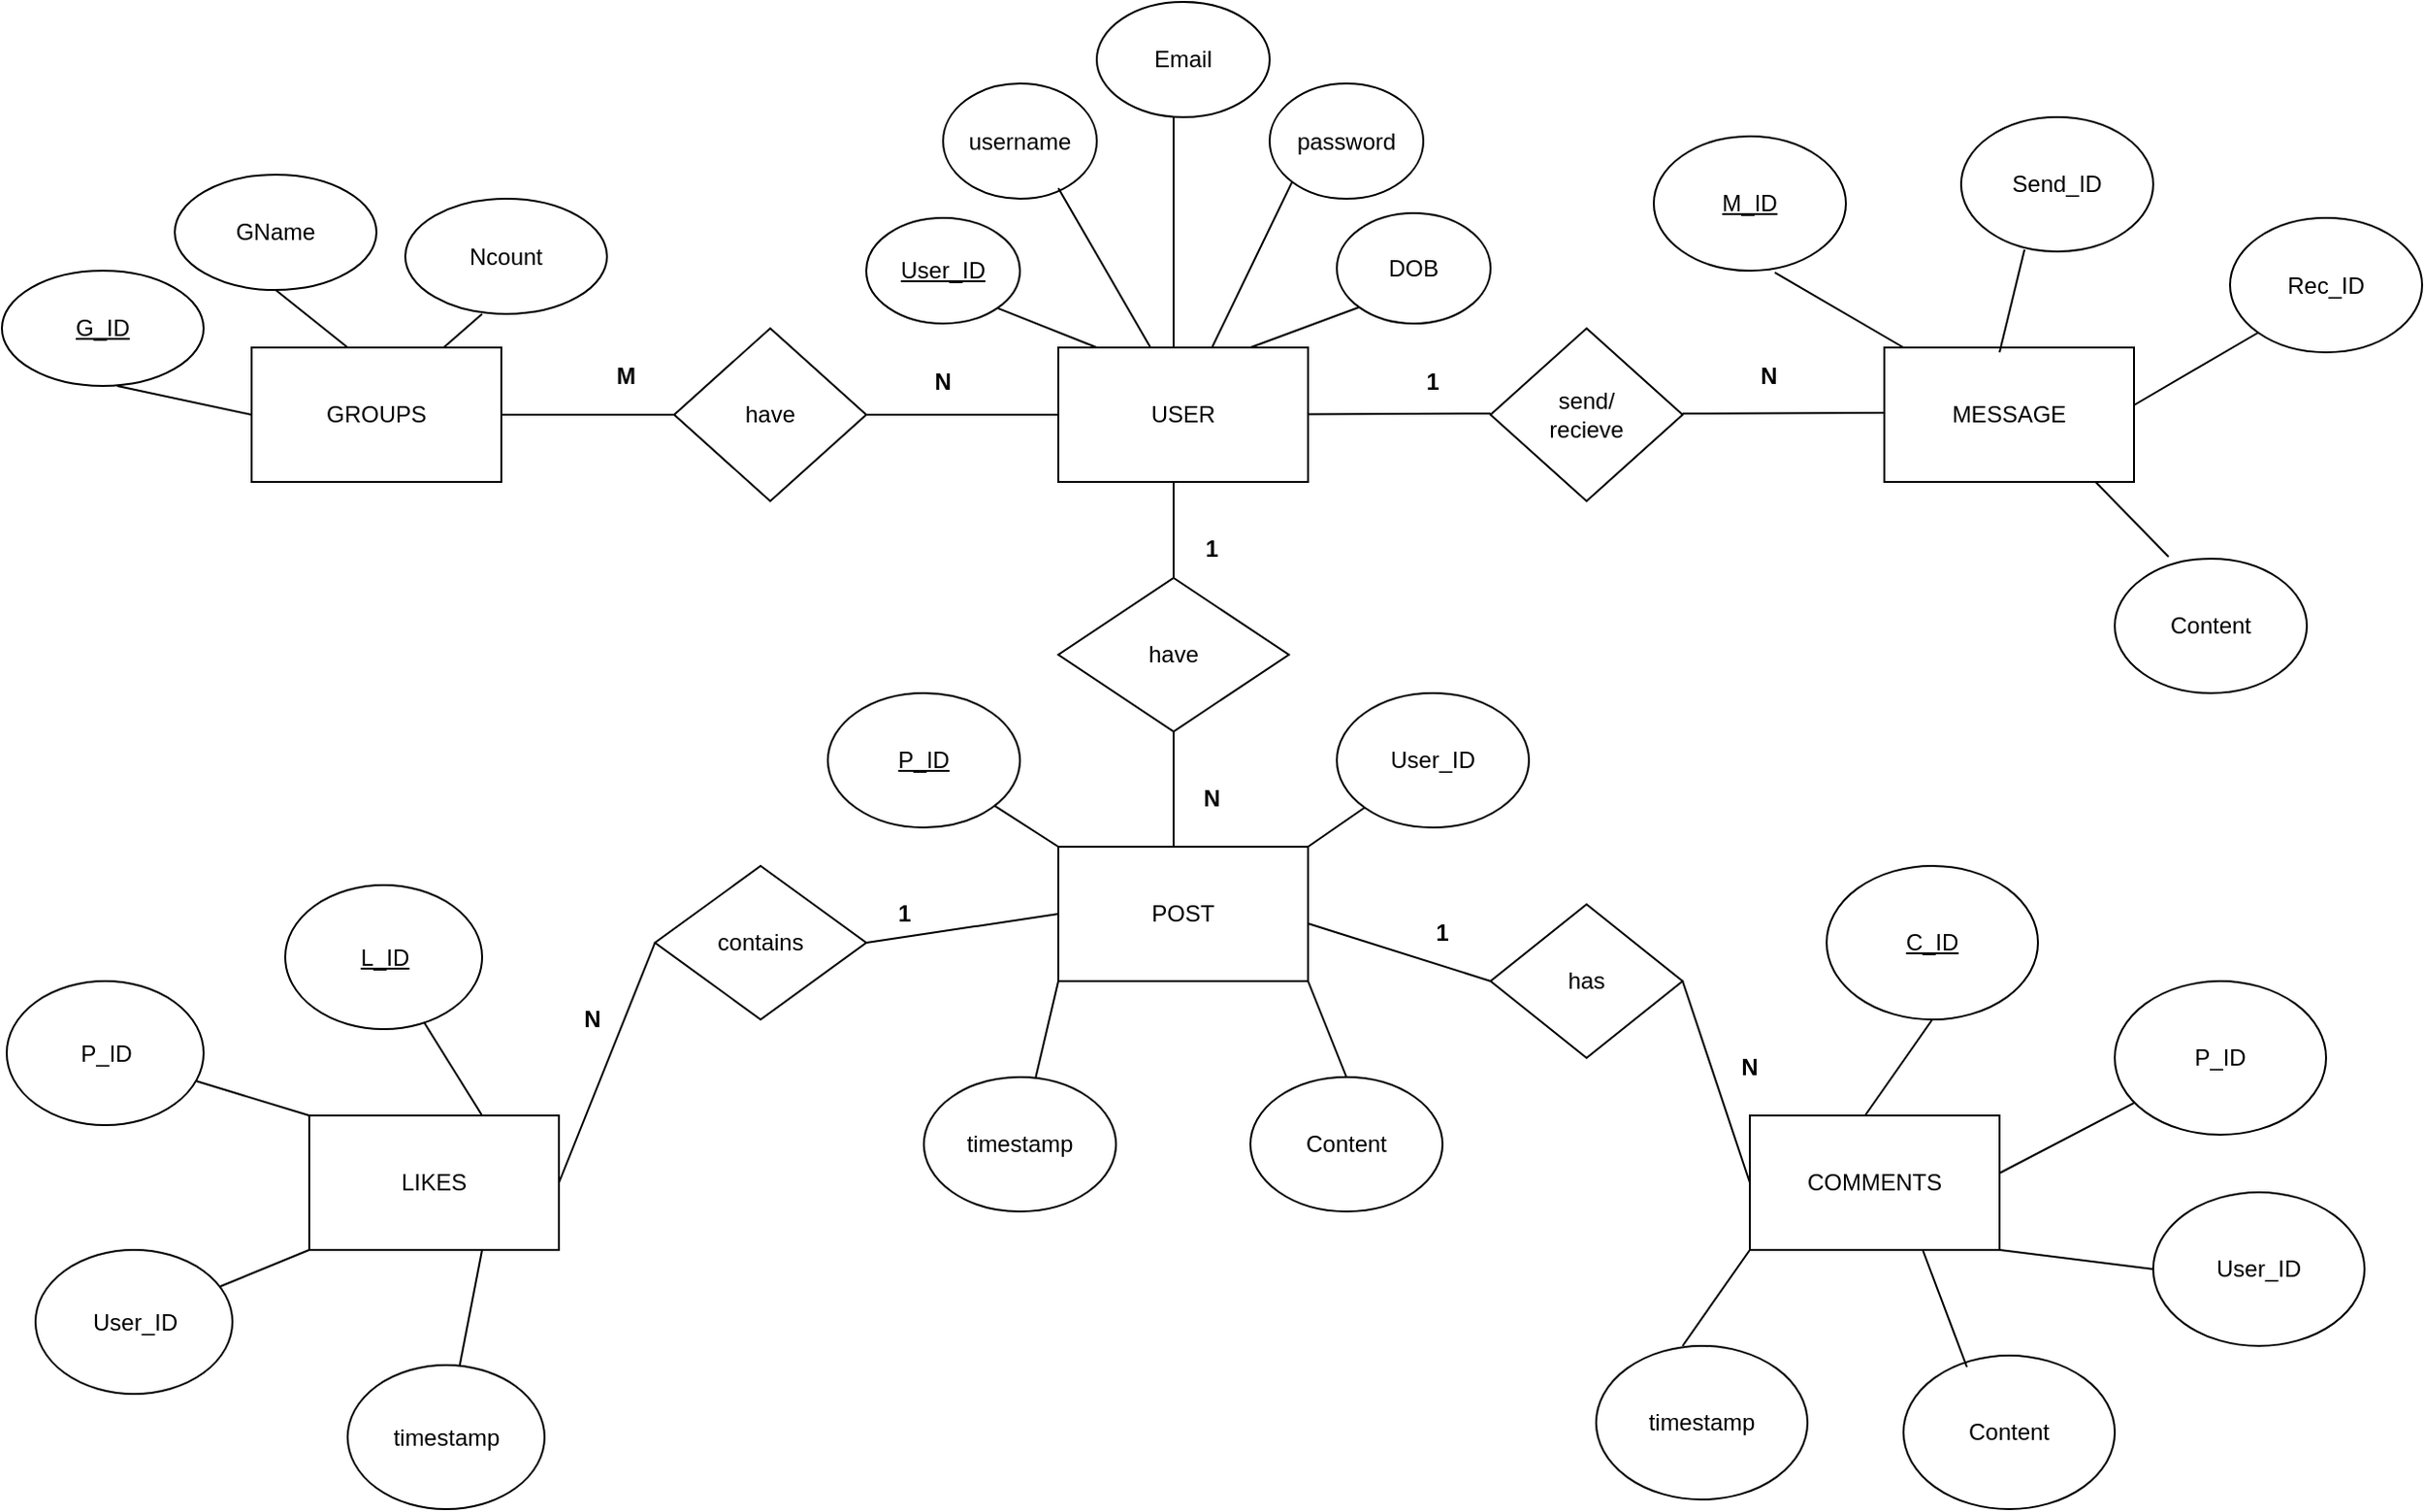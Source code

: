 <mxfile version="24.5.5" type="device">
  <diagram id="R2lEEEUBdFMjLlhIrx00" name="Page-1">
    <mxGraphModel dx="2465" dy="1903" grid="1" gridSize="10" guides="1" tooltips="1" connect="1" arrows="1" fold="1" page="1" pageScale="1" pageWidth="850" pageHeight="1100" math="0" shadow="0" extFonts="Permanent Marker^https://fonts.googleapis.com/css?family=Permanent+Marker">
      <root>
        <mxCell id="0" />
        <mxCell id="1" parent="0" />
        <mxCell id="UR1eGAxbOfSySMrvAykR-1" value="GROUPS" style="rounded=0;whiteSpace=wrap;html=1;" vertex="1" parent="1">
          <mxGeometry x="-320" y="100" width="130" height="70" as="geometry" />
        </mxCell>
        <mxCell id="UR1eGAxbOfSySMrvAykR-5" value="MESSAGE" style="rounded=0;whiteSpace=wrap;html=1;" vertex="1" parent="1">
          <mxGeometry x="530" y="100" width="130" height="70" as="geometry" />
        </mxCell>
        <mxCell id="UR1eGAxbOfSySMrvAykR-7" value="" style="rounded=0;whiteSpace=wrap;html=1;" vertex="1" parent="1">
          <mxGeometry x="100" y="360" width="130" height="70" as="geometry" />
        </mxCell>
        <mxCell id="UR1eGAxbOfSySMrvAykR-10" value="LIKES" style="rounded=0;whiteSpace=wrap;html=1;" vertex="1" parent="1">
          <mxGeometry x="-290" y="500" width="130" height="70" as="geometry" />
        </mxCell>
        <mxCell id="UR1eGAxbOfSySMrvAykR-12" value="COMMENTS" style="rounded=0;whiteSpace=wrap;html=1;" vertex="1" parent="1">
          <mxGeometry x="460" y="500" width="130" height="70" as="geometry" />
        </mxCell>
        <mxCell id="UR1eGAxbOfSySMrvAykR-14" value="POST" style="text;html=1;align=center;verticalAlign=middle;whiteSpace=wrap;rounded=0;" vertex="1" parent="1">
          <mxGeometry x="110" y="370" width="110" height="50" as="geometry" />
        </mxCell>
        <mxCell id="UR1eGAxbOfSySMrvAykR-15" value="have" style="rhombus;whiteSpace=wrap;html=1;" vertex="1" parent="1">
          <mxGeometry x="-100" y="90" width="100" height="90" as="geometry" />
        </mxCell>
        <mxCell id="UR1eGAxbOfSySMrvAykR-18" value="send/&lt;div&gt;recieve&lt;/div&gt;" style="rhombus;whiteSpace=wrap;html=1;" vertex="1" parent="1">
          <mxGeometry x="325" y="90" width="100" height="90" as="geometry" />
        </mxCell>
        <mxCell id="UR1eGAxbOfSySMrvAykR-22" value="have" style="rhombus;whiteSpace=wrap;html=1;" vertex="1" parent="1">
          <mxGeometry x="100" y="220" width="120" height="80" as="geometry" />
        </mxCell>
        <mxCell id="UR1eGAxbOfSySMrvAykR-25" value="contains" style="rhombus;whiteSpace=wrap;html=1;" vertex="1" parent="1">
          <mxGeometry x="-110" y="370" width="110" height="80" as="geometry" />
        </mxCell>
        <mxCell id="UR1eGAxbOfSySMrvAykR-26" value="has" style="rhombus;whiteSpace=wrap;html=1;" vertex="1" parent="1">
          <mxGeometry x="325" y="390" width="100" height="80" as="geometry" />
        </mxCell>
        <mxCell id="UR1eGAxbOfSySMrvAykR-32" value="" style="endArrow=none;html=1;rounded=0;exitX=1;exitY=0.5;exitDx=0;exitDy=0;" edge="1" parent="1" source="UR1eGAxbOfSySMrvAykR-2">
          <mxGeometry width="50" height="50" relative="1" as="geometry">
            <mxPoint x="272.99" y="160" as="sourcePoint" />
            <mxPoint x="190" y="135" as="targetPoint" />
          </mxGeometry>
        </mxCell>
        <mxCell id="UR1eGAxbOfSySMrvAykR-33" value="" style="endArrow=none;html=1;rounded=0;entryX=0;entryY=0.5;entryDx=0;entryDy=0;exitX=1;exitY=0.5;exitDx=0;exitDy=0;" edge="1" parent="1" source="UR1eGAxbOfSySMrvAykR-1" target="UR1eGAxbOfSySMrvAykR-15">
          <mxGeometry width="50" height="50" relative="1" as="geometry">
            <mxPoint x="150" y="240" as="sourcePoint" />
            <mxPoint x="200" y="190" as="targetPoint" />
          </mxGeometry>
        </mxCell>
        <mxCell id="UR1eGAxbOfSySMrvAykR-34" value="" style="endArrow=none;html=1;rounded=0;exitX=1;exitY=0.5;exitDx=0;exitDy=0;" edge="1" parent="1" source="UR1eGAxbOfSySMrvAykR-15" target="UR1eGAxbOfSySMrvAykR-2">
          <mxGeometry width="50" height="50" relative="1" as="geometry">
            <mxPoint y="135" as="sourcePoint" />
            <mxPoint x="190" y="135" as="targetPoint" />
          </mxGeometry>
        </mxCell>
        <mxCell id="UR1eGAxbOfSySMrvAykR-2" value="USER" style="rounded=0;whiteSpace=wrap;html=1;" vertex="1" parent="1">
          <mxGeometry x="100" y="100" width="130" height="70" as="geometry" />
        </mxCell>
        <mxCell id="UR1eGAxbOfSySMrvAykR-35" value="" style="endArrow=none;html=1;rounded=0;" edge="1" parent="1" source="UR1eGAxbOfSySMrvAykR-2">
          <mxGeometry width="50" height="50" relative="1" as="geometry">
            <mxPoint x="235" y="134.37" as="sourcePoint" />
            <mxPoint x="325" y="134.37" as="targetPoint" />
          </mxGeometry>
        </mxCell>
        <mxCell id="UR1eGAxbOfSySMrvAykR-37" value="" style="endArrow=none;html=1;rounded=0;" edge="1" parent="1">
          <mxGeometry width="50" height="50" relative="1" as="geometry">
            <mxPoint x="425" y="134.37" as="sourcePoint" />
            <mxPoint x="530" y="134" as="targetPoint" />
          </mxGeometry>
        </mxCell>
        <mxCell id="UR1eGAxbOfSySMrvAykR-43" value="" style="endArrow=none;html=1;rounded=0;" edge="1" parent="1">
          <mxGeometry width="50" height="50" relative="1" as="geometry">
            <mxPoint x="160" y="220" as="sourcePoint" />
            <mxPoint x="160" y="170" as="targetPoint" />
          </mxGeometry>
        </mxCell>
        <mxCell id="UR1eGAxbOfSySMrvAykR-45" value="" style="endArrow=none;html=1;rounded=0;exitX=0.5;exitY=1;exitDx=0;exitDy=0;" edge="1" parent="1" source="UR1eGAxbOfSySMrvAykR-22">
          <mxGeometry width="50" height="50" relative="1" as="geometry">
            <mxPoint x="190" y="360" as="sourcePoint" />
            <mxPoint x="160" y="360" as="targetPoint" />
          </mxGeometry>
        </mxCell>
        <mxCell id="UR1eGAxbOfSySMrvAykR-48" value="" style="endArrow=none;html=1;rounded=0;entryX=0;entryY=0.5;entryDx=0;entryDy=0;" edge="1" parent="1" target="UR1eGAxbOfSySMrvAykR-7">
          <mxGeometry width="50" height="50" relative="1" as="geometry">
            <mxPoint y="410" as="sourcePoint" />
            <mxPoint x="50" y="360" as="targetPoint" />
          </mxGeometry>
        </mxCell>
        <mxCell id="UR1eGAxbOfSySMrvAykR-49" value="" style="endArrow=none;html=1;rounded=0;entryX=0;entryY=0.5;entryDx=0;entryDy=0;exitX=1;exitY=0.5;exitDx=0;exitDy=0;" edge="1" parent="1" source="UR1eGAxbOfSySMrvAykR-10" target="UR1eGAxbOfSySMrvAykR-25">
          <mxGeometry width="50" height="50" relative="1" as="geometry">
            <mxPoint x="-190" y="530" as="sourcePoint" />
            <mxPoint x="-140" y="480" as="targetPoint" />
          </mxGeometry>
        </mxCell>
        <mxCell id="UR1eGAxbOfSySMrvAykR-50" value="" style="endArrow=none;html=1;rounded=0;entryX=0;entryY=0.5;entryDx=0;entryDy=0;" edge="1" parent="1" target="UR1eGAxbOfSySMrvAykR-26">
          <mxGeometry width="50" height="50" relative="1" as="geometry">
            <mxPoint x="230" y="400" as="sourcePoint" />
            <mxPoint x="280" y="350" as="targetPoint" />
          </mxGeometry>
        </mxCell>
        <mxCell id="UR1eGAxbOfSySMrvAykR-51" value="" style="endArrow=none;html=1;rounded=0;entryX=0;entryY=0.5;entryDx=0;entryDy=0;" edge="1" parent="1" target="UR1eGAxbOfSySMrvAykR-12">
          <mxGeometry width="50" height="50" relative="1" as="geometry">
            <mxPoint x="425" y="430" as="sourcePoint" />
            <mxPoint x="475" y="380" as="targetPoint" />
          </mxGeometry>
        </mxCell>
        <mxCell id="UR1eGAxbOfSySMrvAykR-52" value="&lt;u&gt;G_ID&lt;/u&gt;" style="ellipse;whiteSpace=wrap;html=1;" vertex="1" parent="1">
          <mxGeometry x="-450" y="60" width="105" height="60" as="geometry" />
        </mxCell>
        <mxCell id="UR1eGAxbOfSySMrvAykR-53" value="GName" style="ellipse;whiteSpace=wrap;html=1;" vertex="1" parent="1">
          <mxGeometry x="-360" y="10" width="105" height="60" as="geometry" />
        </mxCell>
        <mxCell id="UR1eGAxbOfSySMrvAykR-55" value="Ncount" style="ellipse;whiteSpace=wrap;html=1;" vertex="1" parent="1">
          <mxGeometry x="-240" y="22.5" width="105" height="60" as="geometry" />
        </mxCell>
        <mxCell id="UR1eGAxbOfSySMrvAykR-57" value="" style="endArrow=none;html=1;rounded=0;exitX=0;exitY=0.5;exitDx=0;exitDy=0;" edge="1" parent="1" source="UR1eGAxbOfSySMrvAykR-1">
          <mxGeometry width="50" height="50" relative="1" as="geometry">
            <mxPoint x="-320" y="160" as="sourcePoint" />
            <mxPoint x="-390" y="120" as="targetPoint" />
          </mxGeometry>
        </mxCell>
        <mxCell id="UR1eGAxbOfSySMrvAykR-58" value="" style="endArrow=none;html=1;rounded=0;entryX=0.5;entryY=1;entryDx=0;entryDy=0;" edge="1" parent="1" target="UR1eGAxbOfSySMrvAykR-53">
          <mxGeometry width="50" height="50" relative="1" as="geometry">
            <mxPoint x="-270" y="100" as="sourcePoint" />
            <mxPoint x="-220" y="50" as="targetPoint" />
          </mxGeometry>
        </mxCell>
        <mxCell id="UR1eGAxbOfSySMrvAykR-59" value="" style="endArrow=none;html=1;rounded=0;entryX=0.381;entryY=1;entryDx=0;entryDy=0;entryPerimeter=0;" edge="1" parent="1" target="UR1eGAxbOfSySMrvAykR-55">
          <mxGeometry width="50" height="50" relative="1" as="geometry">
            <mxPoint x="-220" y="100" as="sourcePoint" />
            <mxPoint x="-160" y="80" as="targetPoint" />
          </mxGeometry>
        </mxCell>
        <mxCell id="UR1eGAxbOfSySMrvAykR-60" value="&lt;u&gt;User_ID&lt;/u&gt;" style="ellipse;whiteSpace=wrap;html=1;" vertex="1" parent="1">
          <mxGeometry y="32.5" width="80" height="55" as="geometry" />
        </mxCell>
        <mxCell id="UR1eGAxbOfSySMrvAykR-61" value="username" style="ellipse;whiteSpace=wrap;html=1;" vertex="1" parent="1">
          <mxGeometry x="40" y="-37.5" width="80" height="60" as="geometry" />
        </mxCell>
        <mxCell id="UR1eGAxbOfSySMrvAykR-63" value="password" style="ellipse;whiteSpace=wrap;html=1;" vertex="1" parent="1">
          <mxGeometry x="210" y="-37.5" width="80" height="60" as="geometry" />
        </mxCell>
        <mxCell id="UR1eGAxbOfSySMrvAykR-65" value="DOB" style="ellipse;whiteSpace=wrap;html=1;" vertex="1" parent="1">
          <mxGeometry x="245" y="30" width="80" height="57.5" as="geometry" />
        </mxCell>
        <mxCell id="UR1eGAxbOfSySMrvAykR-67" value="Email" style="ellipse;whiteSpace=wrap;html=1;" vertex="1" parent="1">
          <mxGeometry x="120" y="-80" width="90" height="60" as="geometry" />
        </mxCell>
        <mxCell id="UR1eGAxbOfSySMrvAykR-69" value="&lt;u&gt;M_ID&lt;/u&gt;" style="ellipse;whiteSpace=wrap;html=1;" vertex="1" parent="1">
          <mxGeometry x="410" y="-10" width="100" height="70" as="geometry" />
        </mxCell>
        <mxCell id="UR1eGAxbOfSySMrvAykR-70" value="Send_ID" style="ellipse;whiteSpace=wrap;html=1;" vertex="1" parent="1">
          <mxGeometry x="570" y="-20" width="100" height="70" as="geometry" />
        </mxCell>
        <mxCell id="UR1eGAxbOfSySMrvAykR-72" value="Rec_ID" style="ellipse;whiteSpace=wrap;html=1;" vertex="1" parent="1">
          <mxGeometry x="710" y="32.5" width="100" height="70" as="geometry" />
        </mxCell>
        <mxCell id="UR1eGAxbOfSySMrvAykR-74" value="Content" style="ellipse;whiteSpace=wrap;html=1;" vertex="1" parent="1">
          <mxGeometry x="650" y="210" width="100" height="70" as="geometry" />
        </mxCell>
        <mxCell id="UR1eGAxbOfSySMrvAykR-76" value="" style="endArrow=none;html=1;rounded=0;entryX=0;entryY=1;entryDx=0;entryDy=0;" edge="1" parent="1" target="UR1eGAxbOfSySMrvAykR-72">
          <mxGeometry width="50" height="50" relative="1" as="geometry">
            <mxPoint x="660" y="130" as="sourcePoint" />
            <mxPoint x="710" y="80" as="targetPoint" />
          </mxGeometry>
        </mxCell>
        <mxCell id="UR1eGAxbOfSySMrvAykR-78" value="" style="endArrow=none;html=1;rounded=0;entryX=0.33;entryY=0.986;entryDx=0;entryDy=0;entryPerimeter=0;" edge="1" parent="1" target="UR1eGAxbOfSySMrvAykR-70">
          <mxGeometry width="50" height="50" relative="1" as="geometry">
            <mxPoint x="590" y="102.5" as="sourcePoint" />
            <mxPoint x="640" y="52.5" as="targetPoint" />
          </mxGeometry>
        </mxCell>
        <mxCell id="UR1eGAxbOfSySMrvAykR-79" value="" style="endArrow=none;html=1;rounded=0;entryX=0.63;entryY=1.014;entryDx=0;entryDy=0;entryPerimeter=0;" edge="1" parent="1" target="UR1eGAxbOfSySMrvAykR-69">
          <mxGeometry width="50" height="50" relative="1" as="geometry">
            <mxPoint x="540" y="100" as="sourcePoint" />
            <mxPoint x="590" y="50" as="targetPoint" />
          </mxGeometry>
        </mxCell>
        <mxCell id="UR1eGAxbOfSySMrvAykR-80" value="" style="endArrow=none;html=1;rounded=0;exitX=0.28;exitY=-0.014;exitDx=0;exitDy=0;exitPerimeter=0;" edge="1" parent="1" source="UR1eGAxbOfSySMrvAykR-74">
          <mxGeometry width="50" height="50" relative="1" as="geometry">
            <mxPoint x="590" y="220" as="sourcePoint" />
            <mxPoint x="640" y="170" as="targetPoint" />
          </mxGeometry>
        </mxCell>
        <mxCell id="UR1eGAxbOfSySMrvAykR-81" value="" style="endArrow=none;html=1;rounded=0;" edge="1" parent="1">
          <mxGeometry width="50" height="50" relative="1" as="geometry">
            <mxPoint x="160" y="-20" as="sourcePoint" />
            <mxPoint x="160" y="100" as="targetPoint" />
          </mxGeometry>
        </mxCell>
        <mxCell id="UR1eGAxbOfSySMrvAykR-82" value="" style="endArrow=none;html=1;rounded=0;entryX=0;entryY=1;entryDx=0;entryDy=0;" edge="1" parent="1" target="UR1eGAxbOfSySMrvAykR-63">
          <mxGeometry width="50" height="50" relative="1" as="geometry">
            <mxPoint x="180" y="100" as="sourcePoint" />
            <mxPoint x="230" y="50" as="targetPoint" />
          </mxGeometry>
        </mxCell>
        <mxCell id="UR1eGAxbOfSySMrvAykR-83" value="" style="endArrow=none;html=1;rounded=0;entryX=0;entryY=1;entryDx=0;entryDy=0;" edge="1" parent="1" target="UR1eGAxbOfSySMrvAykR-65">
          <mxGeometry width="50" height="50" relative="1" as="geometry">
            <mxPoint x="200" y="100" as="sourcePoint" />
            <mxPoint x="250" y="50" as="targetPoint" />
          </mxGeometry>
        </mxCell>
        <mxCell id="UR1eGAxbOfSySMrvAykR-84" value="" style="endArrow=none;html=1;rounded=0;entryX=0.75;entryY=0.908;entryDx=0;entryDy=0;entryPerimeter=0;exitX=0.369;exitY=0;exitDx=0;exitDy=0;exitPerimeter=0;" edge="1" parent="1" source="UR1eGAxbOfSySMrvAykR-2" target="UR1eGAxbOfSySMrvAykR-61">
          <mxGeometry width="50" height="50" relative="1" as="geometry">
            <mxPoint x="140" y="90" as="sourcePoint" />
            <mxPoint x="180" y="50" as="targetPoint" />
          </mxGeometry>
        </mxCell>
        <mxCell id="UR1eGAxbOfSySMrvAykR-85" value="" style="endArrow=none;html=1;rounded=0;entryX=1;entryY=1;entryDx=0;entryDy=0;" edge="1" parent="1" target="UR1eGAxbOfSySMrvAykR-60">
          <mxGeometry width="50" height="50" relative="1" as="geometry">
            <mxPoint x="120" y="100" as="sourcePoint" />
            <mxPoint x="170" y="50" as="targetPoint" />
          </mxGeometry>
        </mxCell>
        <mxCell id="UR1eGAxbOfSySMrvAykR-86" value="&lt;u&gt;L_ID&lt;/u&gt;" style="ellipse;whiteSpace=wrap;html=1;" vertex="1" parent="1">
          <mxGeometry x="-302.5" y="380" width="102.5" height="75" as="geometry" />
        </mxCell>
        <mxCell id="UR1eGAxbOfSySMrvAykR-87" value="P_ID" style="ellipse;whiteSpace=wrap;html=1;" vertex="1" parent="1">
          <mxGeometry x="-447.5" y="430" width="102.5" height="75" as="geometry" />
        </mxCell>
        <mxCell id="UR1eGAxbOfSySMrvAykR-89" value="User_ID" style="ellipse;whiteSpace=wrap;html=1;" vertex="1" parent="1">
          <mxGeometry x="-432.5" y="570" width="102.5" height="75" as="geometry" />
        </mxCell>
        <mxCell id="UR1eGAxbOfSySMrvAykR-91" value="timestamp" style="ellipse;whiteSpace=wrap;html=1;" vertex="1" parent="1">
          <mxGeometry x="-270" y="630" width="102.5" height="75" as="geometry" />
        </mxCell>
        <mxCell id="UR1eGAxbOfSySMrvAykR-95" value="" style="endArrow=none;html=1;rounded=0;" edge="1" parent="1" source="UR1eGAxbOfSySMrvAykR-86">
          <mxGeometry width="50" height="50" relative="1" as="geometry">
            <mxPoint x="-150" y="450" as="sourcePoint" />
            <mxPoint x="-200" y="500" as="targetPoint" />
          </mxGeometry>
        </mxCell>
        <mxCell id="UR1eGAxbOfSySMrvAykR-96" value="" style="endArrow=none;html=1;rounded=0;" edge="1" parent="1" target="UR1eGAxbOfSySMrvAykR-87">
          <mxGeometry width="50" height="50" relative="1" as="geometry">
            <mxPoint x="-290" y="500" as="sourcePoint" />
            <mxPoint x="-400" y="540" as="targetPoint" />
          </mxGeometry>
        </mxCell>
        <mxCell id="UR1eGAxbOfSySMrvAykR-97" value="" style="endArrow=none;html=1;rounded=0;" edge="1" parent="1" source="UR1eGAxbOfSySMrvAykR-89">
          <mxGeometry width="50" height="50" relative="1" as="geometry">
            <mxPoint x="-340" y="620" as="sourcePoint" />
            <mxPoint x="-290" y="570" as="targetPoint" />
          </mxGeometry>
        </mxCell>
        <mxCell id="UR1eGAxbOfSySMrvAykR-98" value="" style="endArrow=none;html=1;rounded=0;" edge="1" parent="1" source="UR1eGAxbOfSySMrvAykR-91">
          <mxGeometry width="50" height="50" relative="1" as="geometry">
            <mxPoint x="-250" y="620" as="sourcePoint" />
            <mxPoint x="-200" y="570" as="targetPoint" />
          </mxGeometry>
        </mxCell>
        <mxCell id="UR1eGAxbOfSySMrvAykR-99" value="timestamp" style="ellipse;whiteSpace=wrap;html=1;" vertex="1" parent="1">
          <mxGeometry x="30" y="480" width="100" height="70" as="geometry" />
        </mxCell>
        <mxCell id="UR1eGAxbOfSySMrvAykR-100" value="Content" style="ellipse;whiteSpace=wrap;html=1;" vertex="1" parent="1">
          <mxGeometry x="200" y="480" width="100" height="70" as="geometry" />
        </mxCell>
        <mxCell id="UR1eGAxbOfSySMrvAykR-103" value="&lt;u&gt;P_ID&lt;/u&gt;" style="ellipse;whiteSpace=wrap;html=1;" vertex="1" parent="1">
          <mxGeometry x="-20" y="280" width="100" height="70" as="geometry" />
        </mxCell>
        <mxCell id="UR1eGAxbOfSySMrvAykR-105" value="User_ID" style="ellipse;whiteSpace=wrap;html=1;" vertex="1" parent="1">
          <mxGeometry x="245" y="280" width="100" height="70" as="geometry" />
        </mxCell>
        <mxCell id="UR1eGAxbOfSySMrvAykR-107" value="" style="endArrow=none;html=1;rounded=0;" edge="1" parent="1" target="UR1eGAxbOfSySMrvAykR-103">
          <mxGeometry width="50" height="50" relative="1" as="geometry">
            <mxPoint x="100" y="360" as="sourcePoint" />
            <mxPoint x="150" y="310" as="targetPoint" />
          </mxGeometry>
        </mxCell>
        <mxCell id="UR1eGAxbOfSySMrvAykR-108" value="" style="endArrow=none;html=1;rounded=0;" edge="1" parent="1" target="UR1eGAxbOfSySMrvAykR-105">
          <mxGeometry width="50" height="50" relative="1" as="geometry">
            <mxPoint x="230" y="360" as="sourcePoint" />
            <mxPoint x="280" y="310" as="targetPoint" />
          </mxGeometry>
        </mxCell>
        <mxCell id="UR1eGAxbOfSySMrvAykR-109" value="" style="endArrow=none;html=1;rounded=0;" edge="1" parent="1" source="UR1eGAxbOfSySMrvAykR-99">
          <mxGeometry width="50" height="50" relative="1" as="geometry">
            <mxPoint x="50" y="480" as="sourcePoint" />
            <mxPoint x="100" y="430" as="targetPoint" />
          </mxGeometry>
        </mxCell>
        <mxCell id="UR1eGAxbOfSySMrvAykR-110" value="" style="endArrow=none;html=1;rounded=0;entryX=0.5;entryY=0;entryDx=0;entryDy=0;" edge="1" parent="1" target="UR1eGAxbOfSySMrvAykR-100">
          <mxGeometry width="50" height="50" relative="1" as="geometry">
            <mxPoint x="230" y="430" as="sourcePoint" />
            <mxPoint x="280" y="380" as="targetPoint" />
          </mxGeometry>
        </mxCell>
        <mxCell id="UR1eGAxbOfSySMrvAykR-111" value="&lt;u&gt;C_ID&lt;/u&gt;" style="ellipse;whiteSpace=wrap;html=1;" vertex="1" parent="1">
          <mxGeometry x="500" y="370" width="110" height="80" as="geometry" />
        </mxCell>
        <mxCell id="UR1eGAxbOfSySMrvAykR-112" value="P_ID" style="ellipse;whiteSpace=wrap;html=1;" vertex="1" parent="1">
          <mxGeometry x="650" y="430" width="110" height="80" as="geometry" />
        </mxCell>
        <mxCell id="UR1eGAxbOfSySMrvAykR-114" value="User_ID" style="ellipse;whiteSpace=wrap;html=1;" vertex="1" parent="1">
          <mxGeometry x="670" y="540" width="110" height="80" as="geometry" />
        </mxCell>
        <mxCell id="UR1eGAxbOfSySMrvAykR-116" value="Content" style="ellipse;whiteSpace=wrap;html=1;" vertex="1" parent="1">
          <mxGeometry x="540" y="625" width="110" height="80" as="geometry" />
        </mxCell>
        <mxCell id="UR1eGAxbOfSySMrvAykR-118" value="timestamp" style="ellipse;whiteSpace=wrap;html=1;" vertex="1" parent="1">
          <mxGeometry x="380" y="620" width="110" height="80" as="geometry" />
        </mxCell>
        <mxCell id="UR1eGAxbOfSySMrvAykR-120" value="" style="endArrow=none;html=1;rounded=0;entryX=0.5;entryY=1;entryDx=0;entryDy=0;" edge="1" parent="1" target="UR1eGAxbOfSySMrvAykR-111">
          <mxGeometry width="50" height="50" relative="1" as="geometry">
            <mxPoint x="520" y="500" as="sourcePoint" />
            <mxPoint x="570" y="450" as="targetPoint" />
          </mxGeometry>
        </mxCell>
        <mxCell id="UR1eGAxbOfSySMrvAykR-121" value="" style="endArrow=none;html=1;rounded=0;" edge="1" parent="1" target="UR1eGAxbOfSySMrvAykR-112">
          <mxGeometry width="50" height="50" relative="1" as="geometry">
            <mxPoint x="590" y="530" as="sourcePoint" />
            <mxPoint x="640" y="480" as="targetPoint" />
          </mxGeometry>
        </mxCell>
        <mxCell id="UR1eGAxbOfSySMrvAykR-122" value="" style="endArrow=none;html=1;rounded=0;entryX=0;entryY=1;entryDx=0;entryDy=0;" edge="1" parent="1" target="UR1eGAxbOfSySMrvAykR-12">
          <mxGeometry width="50" height="50" relative="1" as="geometry">
            <mxPoint x="425" y="620" as="sourcePoint" />
            <mxPoint x="475" y="570" as="targetPoint" />
          </mxGeometry>
        </mxCell>
        <mxCell id="UR1eGAxbOfSySMrvAykR-123" value="" style="endArrow=none;html=1;rounded=0;entryX=0;entryY=0.5;entryDx=0;entryDy=0;" edge="1" parent="1" target="UR1eGAxbOfSySMrvAykR-114">
          <mxGeometry width="50" height="50" relative="1" as="geometry">
            <mxPoint x="590" y="570" as="sourcePoint" />
            <mxPoint x="640" y="520" as="targetPoint" />
          </mxGeometry>
        </mxCell>
        <mxCell id="UR1eGAxbOfSySMrvAykR-124" value="" style="endArrow=none;html=1;rounded=0;exitX=0.3;exitY=0.075;exitDx=0;exitDy=0;exitPerimeter=0;" edge="1" parent="1" source="UR1eGAxbOfSySMrvAykR-116">
          <mxGeometry width="50" height="50" relative="1" as="geometry">
            <mxPoint x="500" y="620" as="sourcePoint" />
            <mxPoint x="550" y="570" as="targetPoint" />
          </mxGeometry>
        </mxCell>
        <mxCell id="UR1eGAxbOfSySMrvAykR-125" value="&lt;b&gt;M&lt;/b&gt;" style="text;html=1;align=center;verticalAlign=middle;whiteSpace=wrap;rounded=0;" vertex="1" parent="1">
          <mxGeometry x="-155" y="100" width="60" height="30" as="geometry" />
        </mxCell>
        <mxCell id="UR1eGAxbOfSySMrvAykR-126" value="&lt;b&gt;N&lt;/b&gt;" style="text;html=1;align=center;verticalAlign=middle;whiteSpace=wrap;rounded=0;" vertex="1" parent="1">
          <mxGeometry x="10" y="102.5" width="60" height="30" as="geometry" />
        </mxCell>
        <mxCell id="UR1eGAxbOfSySMrvAykR-127" value="&lt;b&gt;1&lt;/b&gt;" style="text;html=1;align=center;verticalAlign=middle;whiteSpace=wrap;rounded=0;" vertex="1" parent="1">
          <mxGeometry x="265" y="102.5" width="60" height="30" as="geometry" />
        </mxCell>
        <mxCell id="UR1eGAxbOfSySMrvAykR-128" value="&lt;b&gt;N&lt;/b&gt;" style="text;html=1;align=center;verticalAlign=middle;whiteSpace=wrap;rounded=0;" vertex="1" parent="1">
          <mxGeometry x="440" y="100" width="60" height="30" as="geometry" />
        </mxCell>
        <mxCell id="UR1eGAxbOfSySMrvAykR-129" value="&lt;b&gt;1&lt;/b&gt;" style="text;html=1;align=center;verticalAlign=middle;whiteSpace=wrap;rounded=0;" vertex="1" parent="1">
          <mxGeometry x="150" y="190" width="60" height="30" as="geometry" />
        </mxCell>
        <mxCell id="UR1eGAxbOfSySMrvAykR-130" value="&lt;b&gt;N&lt;/b&gt;" style="text;html=1;align=center;verticalAlign=middle;whiteSpace=wrap;rounded=0;" vertex="1" parent="1">
          <mxGeometry x="150" y="320" width="60" height="30" as="geometry" />
        </mxCell>
        <mxCell id="UR1eGAxbOfSySMrvAykR-133" value="&lt;b&gt;N&lt;/b&gt;" style="text;html=1;align=center;verticalAlign=middle;whiteSpace=wrap;rounded=0;" vertex="1" parent="1">
          <mxGeometry x="-160" y="420" width="35" height="60" as="geometry" />
        </mxCell>
        <mxCell id="UR1eGAxbOfSySMrvAykR-134" value="&lt;b&gt;N&lt;/b&gt;" style="text;html=1;align=center;verticalAlign=middle;whiteSpace=wrap;rounded=0;" vertex="1" parent="1">
          <mxGeometry x="430" y="460" width="60" height="30" as="geometry" />
        </mxCell>
        <mxCell id="UR1eGAxbOfSySMrvAykR-135" value="&lt;b&gt;1&lt;/b&gt;" style="text;html=1;align=center;verticalAlign=middle;whiteSpace=wrap;rounded=0;" vertex="1" parent="1">
          <mxGeometry x="-10" y="380" width="60" height="30" as="geometry" />
        </mxCell>
        <mxCell id="UR1eGAxbOfSySMrvAykR-136" value="&lt;b&gt;1&lt;/b&gt;" style="text;html=1;align=center;verticalAlign=middle;whiteSpace=wrap;rounded=0;" vertex="1" parent="1">
          <mxGeometry x="270" y="390" width="60" height="30" as="geometry" />
        </mxCell>
      </root>
    </mxGraphModel>
  </diagram>
</mxfile>
